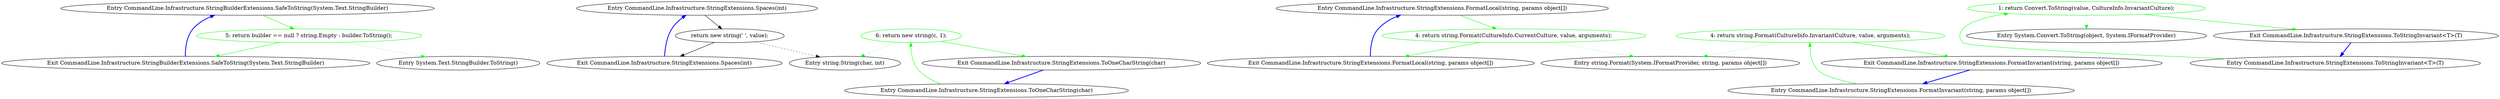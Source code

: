 digraph  {
m0_36 [cluster="CommandLine.Infrastructure.StringBuilderExtensions.SafeToString(System.Text.StringBuilder)", file="StringBuilderExtensions.cs", label="Entry CommandLine.Infrastructure.StringBuilderExtensions.SafeToString(System.Text.StringBuilder)", span="71-71"];
m0_37 [cluster="CommandLine.Infrastructure.StringBuilderExtensions.SafeToString(System.Text.StringBuilder)", color=green, community=0, file="StringBuilderExtensions.cs", label="5: return builder == null ? string.Empty : builder.ToString();", span="73-73"];
m0_38 [cluster="CommandLine.Infrastructure.StringBuilderExtensions.SafeToString(System.Text.StringBuilder)", file="StringBuilderExtensions.cs", label="Exit CommandLine.Infrastructure.StringBuilderExtensions.SafeToString(System.Text.StringBuilder)", span="71-71"];
m0_39 [cluster="System.Text.StringBuilder.ToString()", file="StringBuilderExtensions.cs", label="Entry System.Text.StringBuilder.ToString()", span="0-0"];
m1_15 [cluster="CommandLine.Infrastructure.StringExtensions.Spaces(int)", file="UnParserExtensionsTests.cs", label="Entry CommandLine.Infrastructure.StringExtensions.Spaces(int)", span="29-29"];
m1_16 [cluster="CommandLine.Infrastructure.StringExtensions.Spaces(int)", file="UnParserExtensionsTests.cs", label="return new string(' ', value);", span="31-31"];
m1_17 [cluster="CommandLine.Infrastructure.StringExtensions.Spaces(int)", file="UnParserExtensionsTests.cs", label="Exit CommandLine.Infrastructure.StringExtensions.Spaces(int)", span="29-29"];
m1_12 [cluster="CommandLine.Infrastructure.StringExtensions.FormatLocal(string, params object[])", file="UnParserExtensionsTests.cs", label="Entry CommandLine.Infrastructure.StringExtensions.FormatLocal(string, params object[])", span="24-24"];
m1_13 [cluster="CommandLine.Infrastructure.StringExtensions.FormatLocal(string, params object[])", color=green, community=0, file="UnParserExtensionsTests.cs", label="4: return string.Format(CultureInfo.CurrentCulture, value, arguments);", span="26-26"];
m1_14 [cluster="CommandLine.Infrastructure.StringExtensions.FormatLocal(string, params object[])", file="UnParserExtensionsTests.cs", label="Exit CommandLine.Infrastructure.StringExtensions.FormatLocal(string, params object[])", span="24-24"];
m1_3 [cluster="string.String(char, int)", file="UnParserExtensionsTests.cs", label="Entry string.String(char, int)", span="0-0"];
m1_7 [cluster="System.Convert.ToString(object, System.IFormatProvider)", file="UnParserExtensionsTests.cs", label="Entry System.Convert.ToString(object, System.IFormatProvider)", span="0-0"];
m1_8 [cluster="CommandLine.Infrastructure.StringExtensions.FormatInvariant(string, params object[])", file="UnParserExtensionsTests.cs", label="Entry CommandLine.Infrastructure.StringExtensions.FormatInvariant(string, params object[])", span="19-19"];
m1_9 [cluster="CommandLine.Infrastructure.StringExtensions.FormatInvariant(string, params object[])", color=green, community=0, file="UnParserExtensionsTests.cs", label="4: return string.Format(CultureInfo.InvariantCulture, value, arguments);", span="21-21"];
m1_10 [cluster="CommandLine.Infrastructure.StringExtensions.FormatInvariant(string, params object[])", file="UnParserExtensionsTests.cs", label="Exit CommandLine.Infrastructure.StringExtensions.FormatInvariant(string, params object[])", span="19-19"];
m1_0 [cluster="CommandLine.Infrastructure.StringExtensions.ToOneCharString(char)", file="UnParserExtensionsTests.cs", label="Entry CommandLine.Infrastructure.StringExtensions.ToOneCharString(char)", span="9-9"];
m1_1 [cluster="CommandLine.Infrastructure.StringExtensions.ToOneCharString(char)", color=green, community=0, file="UnParserExtensionsTests.cs", label="6: return new string(c, 1);", span="11-11"];
m1_2 [cluster="CommandLine.Infrastructure.StringExtensions.ToOneCharString(char)", file="UnParserExtensionsTests.cs", label="Exit CommandLine.Infrastructure.StringExtensions.ToOneCharString(char)", span="9-9"];
m1_4 [cluster="CommandLine.Infrastructure.StringExtensions.ToStringInvariant<T>(T)", file="UnParserExtensionsTests.cs", label="Entry CommandLine.Infrastructure.StringExtensions.ToStringInvariant<T>(T)", span="14-14"];
m1_5 [cluster="CommandLine.Infrastructure.StringExtensions.ToStringInvariant<T>(T)", color=green, community=0, file="UnParserExtensionsTests.cs", label="1: return Convert.ToString(value, CultureInfo.InvariantCulture);", span="16-16"];
m1_6 [cluster="CommandLine.Infrastructure.StringExtensions.ToStringInvariant<T>(T)", file="UnParserExtensionsTests.cs", label="Exit CommandLine.Infrastructure.StringExtensions.ToStringInvariant<T>(T)", span="14-14"];
m1_11 [cluster="string.Format(System.IFormatProvider, string, params object[])", file="UnParserExtensionsTests.cs", label="Entry string.Format(System.IFormatProvider, string, params object[])", span="0-0"];
m0_36 -> m0_37  [color=green, key=0, style=solid];
m0_37 -> m0_38  [color=green, key=0, style=solid];
m0_37 -> m0_39  [color=green, key=2, style=dotted];
m0_38 -> m0_36  [color=blue, key=0, style=bold];
m1_15 -> m1_16  [key=0, style=solid];
m1_16 -> m1_3  [key=2, style=dotted];
m1_16 -> m1_17  [key=0, style=solid];
m1_17 -> m1_15  [color=blue, key=0, style=bold];
m1_12 -> m1_13  [color=green, key=0, style=solid];
m1_13 -> m1_14  [color=green, key=0, style=solid];
m1_13 -> m1_11  [color=green, key=2, style=dotted];
m1_14 -> m1_12  [color=blue, key=0, style=bold];
m1_8 -> m1_9  [color=green, key=0, style=solid];
m1_9 -> m1_10  [color=green, key=0, style=solid];
m1_9 -> m1_11  [color=green, key=2, style=dotted];
m1_10 -> m1_8  [color=blue, key=0, style=bold];
m1_0 -> m1_1  [color=green, key=0, style=solid];
m1_1 -> m1_2  [color=green, key=0, style=solid];
m1_1 -> m1_3  [color=green, key=2, style=dotted];
m1_2 -> m1_0  [color=blue, key=0, style=bold];
m1_4 -> m1_5  [color=green, key=0, style=solid];
m1_5 -> m1_6  [color=green, key=0, style=solid];
m1_5 -> m1_7  [color=green, key=2, style=dotted];
m1_6 -> m1_4  [color=blue, key=0, style=bold];
}

